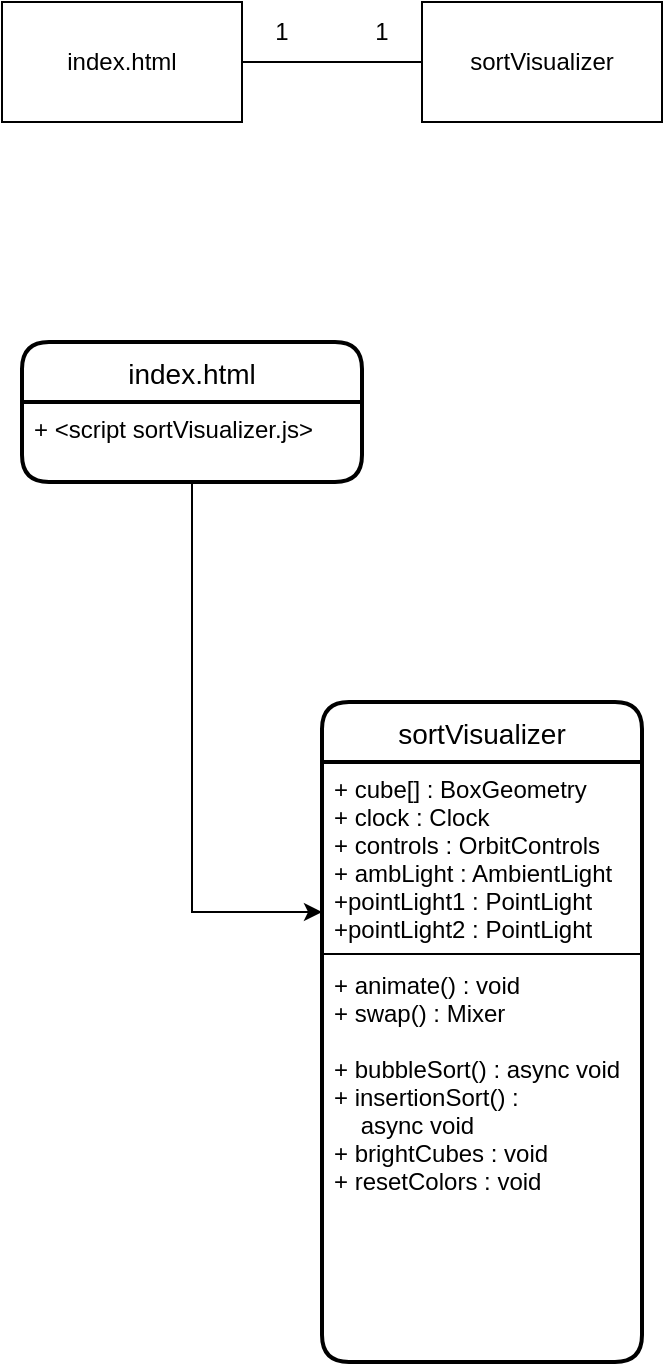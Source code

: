 <mxfile version="17.4.0" type="device"><diagram id="wVsBdZxiH8nJHd6p7VmP" name="Page-1"><mxGraphModel dx="1186" dy="699" grid="1" gridSize="10" guides="1" tooltips="1" connect="1" arrows="1" fold="1" page="1" pageScale="1" pageWidth="850" pageHeight="1100" math="0" shadow="0"><root><mxCell id="0"/><mxCell id="1" parent="0"/><mxCell id="2Tc4zqBaj-50UbLFEAQF-1" value="index.html" style="rounded=0;whiteSpace=wrap;html=1;" parent="1" vertex="1"><mxGeometry x="150" y="320" width="120" height="60" as="geometry"/></mxCell><mxCell id="2Tc4zqBaj-50UbLFEAQF-2" value="sortVisualizer" style="rounded=0;whiteSpace=wrap;html=1;" parent="1" vertex="1"><mxGeometry x="360" y="320" width="120" height="60" as="geometry"/></mxCell><mxCell id="2Tc4zqBaj-50UbLFEAQF-3" value="" style="endArrow=none;html=1;rounded=0;exitX=1;exitY=0.5;exitDx=0;exitDy=0;entryX=0;entryY=0.5;entryDx=0;entryDy=0;" parent="1" source="2Tc4zqBaj-50UbLFEAQF-1" target="2Tc4zqBaj-50UbLFEAQF-2" edge="1"><mxGeometry width="50" height="50" relative="1" as="geometry"><mxPoint x="350" y="560" as="sourcePoint"/><mxPoint x="400" y="510" as="targetPoint"/></mxGeometry></mxCell><mxCell id="2Tc4zqBaj-50UbLFEAQF-4" value="1" style="text;html=1;strokeColor=none;fillColor=none;align=center;verticalAlign=middle;whiteSpace=wrap;rounded=0;" parent="1" vertex="1"><mxGeometry x="260" y="320" width="60" height="30" as="geometry"/></mxCell><mxCell id="2Tc4zqBaj-50UbLFEAQF-6" value="1" style="text;html=1;strokeColor=none;fillColor=none;align=center;verticalAlign=middle;whiteSpace=wrap;rounded=0;" parent="1" vertex="1"><mxGeometry x="310" y="320" width="60" height="30" as="geometry"/></mxCell><mxCell id="vwki9tmzGzAWzVKEi5jq-1" value="sortVisualizer" style="swimlane;childLayout=stackLayout;horizontal=1;startSize=30;horizontalStack=0;rounded=1;fontSize=14;fontStyle=0;strokeWidth=2;resizeParent=0;resizeLast=1;shadow=0;dashed=0;align=center;" parent="1" vertex="1"><mxGeometry x="310" y="670" width="160" height="330" as="geometry"/></mxCell><mxCell id="vwki9tmzGzAWzVKEi5jq-2" value="+ cube[] : BoxGeometry&#10;+ clock : Clock&#10;+ controls : OrbitControls&#10;+ ambLight : AmbientLight&#10;+pointLight1 : PointLight&#10;+pointLight2 : PointLight&#10;&#10;+ animate() : void&#10;+ swap() : Mixer&#10;&#10;+ bubbleSort() : async void&#10;+ insertionSort() : &#10;    async void&#10;+ brightCubes : void&#10;+ resetColors : void&#10;" style="align=left;strokeColor=none;fillColor=none;spacingLeft=4;fontSize=12;verticalAlign=top;resizable=0;rotatable=0;part=1;fontColor=#000000;" parent="vwki9tmzGzAWzVKEi5jq-1" vertex="1"><mxGeometry y="30" width="160" height="300" as="geometry"/></mxCell><mxCell id="NdWpOMTuw9Us9Ph3mF8L-4" value="" style="endArrow=none;html=1;rounded=0;fontColor=#000000;entryX=1;entryY=0.32;entryDx=0;entryDy=0;entryPerimeter=0;exitX=0.006;exitY=0.32;exitDx=0;exitDy=0;exitPerimeter=0;" edge="1" parent="vwki9tmzGzAWzVKEi5jq-1" source="vwki9tmzGzAWzVKEi5jq-2" target="vwki9tmzGzAWzVKEi5jq-2"><mxGeometry width="50" height="50" relative="1" as="geometry"><mxPoint x="-180" y="250" as="sourcePoint"/><mxPoint x="-130" y="200" as="targetPoint"/></mxGeometry></mxCell><mxCell id="vwki9tmzGzAWzVKEi5jq-4" value="index.html" style="swimlane;childLayout=stackLayout;horizontal=1;startSize=30;horizontalStack=0;rounded=1;fontSize=14;fontStyle=0;strokeWidth=2;resizeParent=0;resizeLast=1;shadow=0;dashed=0;align=center;" parent="1" vertex="1"><mxGeometry x="160" y="490" width="170" height="70" as="geometry"/></mxCell><mxCell id="vwki9tmzGzAWzVKEi5jq-5" value="+ &lt;script sortVisualizer.js&gt;" style="align=left;strokeColor=none;fillColor=none;spacingLeft=4;fontSize=12;verticalAlign=top;resizable=0;rotatable=0;part=1;" parent="vwki9tmzGzAWzVKEi5jq-4" vertex="1"><mxGeometry y="30" width="170" height="40" as="geometry"/></mxCell><mxCell id="vwki9tmzGzAWzVKEi5jq-6" value="" style="endArrow=classic;html=1;rounded=0;exitX=0.5;exitY=1;exitDx=0;exitDy=0;entryX=0;entryY=0.25;entryDx=0;entryDy=0;" parent="1" source="vwki9tmzGzAWzVKEi5jq-5" target="vwki9tmzGzAWzVKEi5jq-2" edge="1"><mxGeometry width="50" height="50" relative="1" as="geometry"><mxPoint x="90" y="710" as="sourcePoint"/><mxPoint x="140" y="660" as="targetPoint"/><Array as="points"><mxPoint x="245" y="775"/></Array></mxGeometry></mxCell></root></mxGraphModel></diagram></mxfile>
